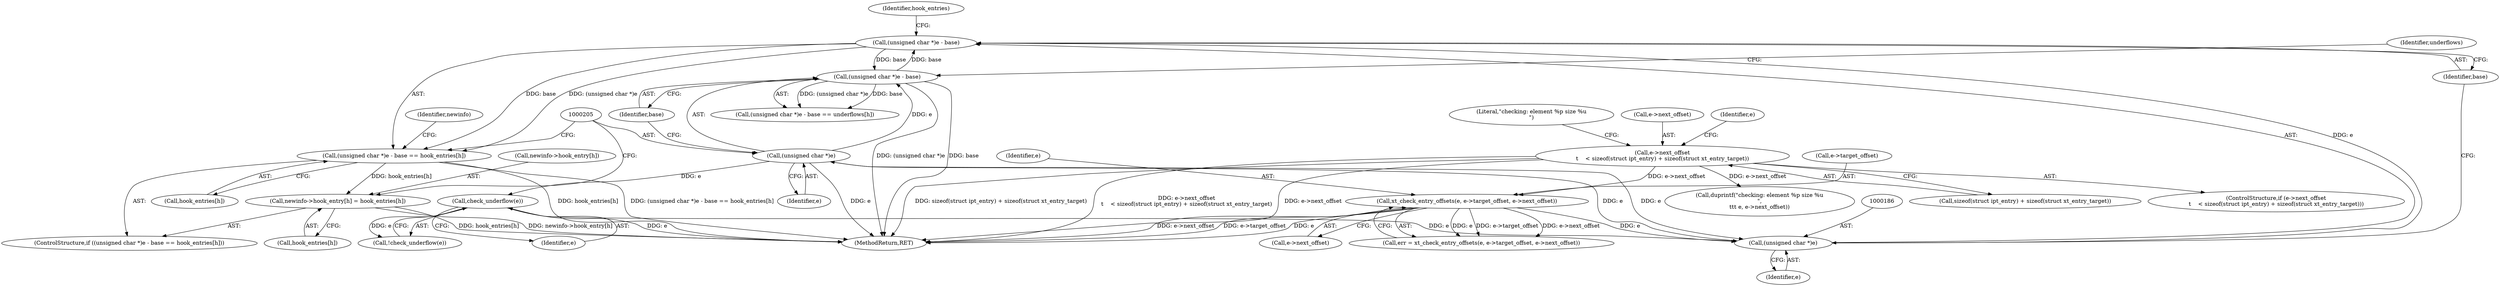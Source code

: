 digraph "1_linux_ce683e5f9d045e5d67d1312a42b359cb2ab2a13c_2@array" {
"1000192" [label="(Call,newinfo->hook_entry[h] = hook_entries[h])"];
"1000183" [label="(Call,(unsigned char *)e - base == hook_entries[h])"];
"1000184" [label="(Call,(unsigned char *)e - base)"];
"1000185" [label="(Call,(unsigned char *)e)"];
"1000204" [label="(Call,(unsigned char *)e)"];
"1000152" [label="(Call,xt_check_entry_offsets(e, e->target_offset, e->next_offset))"];
"1000121" [label="(Call,e->next_offset\n\t    < sizeof(struct ipt_entry) + sizeof(struct xt_entry_target))"];
"1000214" [label="(Call,check_underflow(e))"];
"1000203" [label="(Call,(unsigned char *)e - base)"];
"1000209" [label="(Identifier,underflows)"];
"1000204" [label="(Call,(unsigned char *)e)"];
"1000190" [label="(Identifier,hook_entries)"];
"1000192" [label="(Call,newinfo->hook_entry[h] = hook_entries[h])"];
"1000239" [label="(MethodReturn,RET)"];
"1000150" [label="(Call,err = xt_check_entry_offsets(e, e->target_offset, e->next_offset))"];
"1000184" [label="(Call,(unsigned char *)e - base)"];
"1000195" [label="(Identifier,newinfo)"];
"1000203" [label="(Call,(unsigned char *)e - base)"];
"1000152" [label="(Call,xt_check_entry_offsets(e, e->target_offset, e->next_offset))"];
"1000125" [label="(Call,sizeof(struct ipt_entry) + sizeof(struct xt_entry_target))"];
"1000182" [label="(ControlStructure,if ((unsigned char *)e - base == hook_entries[h]))"];
"1000198" [label="(Call,hook_entries[h])"];
"1000120" [label="(ControlStructure,if (e->next_offset\n\t    < sizeof(struct ipt_entry) + sizeof(struct xt_entry_target)))"];
"1000187" [label="(Identifier,e)"];
"1000145" [label="(Identifier,e)"];
"1000214" [label="(Call,check_underflow(e))"];
"1000157" [label="(Call,e->next_offset)"];
"1000183" [label="(Call,(unsigned char *)e - base == hook_entries[h])"];
"1000189" [label="(Call,hook_entries[h])"];
"1000213" [label="(Call,!check_underflow(e))"];
"1000121" [label="(Call,e->next_offset\n\t    < sizeof(struct ipt_entry) + sizeof(struct xt_entry_target))"];
"1000215" [label="(Identifier,e)"];
"1000206" [label="(Identifier,e)"];
"1000153" [label="(Identifier,e)"];
"1000132" [label="(Literal,\"checking: element %p size %u\n\")"];
"1000154" [label="(Call,e->target_offset)"];
"1000122" [label="(Call,e->next_offset)"];
"1000188" [label="(Identifier,base)"];
"1000193" [label="(Call,newinfo->hook_entry[h])"];
"1000131" [label="(Call,duprintf(\"checking: element %p size %u\n\",\n\t\t\t e, e->next_offset))"];
"1000202" [label="(Call,(unsigned char *)e - base == underflows[h])"];
"1000185" [label="(Call,(unsigned char *)e)"];
"1000207" [label="(Identifier,base)"];
"1000192" -> "1000182"  [label="AST: "];
"1000192" -> "1000198"  [label="CFG: "];
"1000193" -> "1000192"  [label="AST: "];
"1000198" -> "1000192"  [label="AST: "];
"1000205" -> "1000192"  [label="CFG: "];
"1000192" -> "1000239"  [label="DDG: newinfo->hook_entry[h]"];
"1000192" -> "1000239"  [label="DDG: hook_entries[h]"];
"1000183" -> "1000192"  [label="DDG: hook_entries[h]"];
"1000183" -> "1000182"  [label="AST: "];
"1000183" -> "1000189"  [label="CFG: "];
"1000184" -> "1000183"  [label="AST: "];
"1000189" -> "1000183"  [label="AST: "];
"1000195" -> "1000183"  [label="CFG: "];
"1000205" -> "1000183"  [label="CFG: "];
"1000183" -> "1000239"  [label="DDG: hook_entries[h]"];
"1000183" -> "1000239"  [label="DDG: (unsigned char *)e - base == hook_entries[h]"];
"1000184" -> "1000183"  [label="DDG: (unsigned char *)e"];
"1000184" -> "1000183"  [label="DDG: base"];
"1000184" -> "1000188"  [label="CFG: "];
"1000185" -> "1000184"  [label="AST: "];
"1000188" -> "1000184"  [label="AST: "];
"1000190" -> "1000184"  [label="CFG: "];
"1000185" -> "1000184"  [label="DDG: e"];
"1000203" -> "1000184"  [label="DDG: base"];
"1000184" -> "1000203"  [label="DDG: base"];
"1000185" -> "1000187"  [label="CFG: "];
"1000186" -> "1000185"  [label="AST: "];
"1000187" -> "1000185"  [label="AST: "];
"1000188" -> "1000185"  [label="CFG: "];
"1000204" -> "1000185"  [label="DDG: e"];
"1000152" -> "1000185"  [label="DDG: e"];
"1000214" -> "1000185"  [label="DDG: e"];
"1000185" -> "1000204"  [label="DDG: e"];
"1000204" -> "1000203"  [label="AST: "];
"1000204" -> "1000206"  [label="CFG: "];
"1000205" -> "1000204"  [label="AST: "];
"1000206" -> "1000204"  [label="AST: "];
"1000207" -> "1000204"  [label="CFG: "];
"1000204" -> "1000239"  [label="DDG: e"];
"1000204" -> "1000203"  [label="DDG: e"];
"1000204" -> "1000214"  [label="DDG: e"];
"1000152" -> "1000150"  [label="AST: "];
"1000152" -> "1000157"  [label="CFG: "];
"1000153" -> "1000152"  [label="AST: "];
"1000154" -> "1000152"  [label="AST: "];
"1000157" -> "1000152"  [label="AST: "];
"1000150" -> "1000152"  [label="CFG: "];
"1000152" -> "1000239"  [label="DDG: e->next_offset"];
"1000152" -> "1000239"  [label="DDG: e->target_offset"];
"1000152" -> "1000239"  [label="DDG: e"];
"1000152" -> "1000150"  [label="DDG: e"];
"1000152" -> "1000150"  [label="DDG: e->target_offset"];
"1000152" -> "1000150"  [label="DDG: e->next_offset"];
"1000121" -> "1000152"  [label="DDG: e->next_offset"];
"1000121" -> "1000120"  [label="AST: "];
"1000121" -> "1000125"  [label="CFG: "];
"1000122" -> "1000121"  [label="AST: "];
"1000125" -> "1000121"  [label="AST: "];
"1000132" -> "1000121"  [label="CFG: "];
"1000145" -> "1000121"  [label="CFG: "];
"1000121" -> "1000239"  [label="DDG: sizeof(struct ipt_entry) + sizeof(struct xt_entry_target)"];
"1000121" -> "1000239"  [label="DDG: e->next_offset\n\t    < sizeof(struct ipt_entry) + sizeof(struct xt_entry_target)"];
"1000121" -> "1000239"  [label="DDG: e->next_offset"];
"1000121" -> "1000131"  [label="DDG: e->next_offset"];
"1000214" -> "1000213"  [label="AST: "];
"1000214" -> "1000215"  [label="CFG: "];
"1000215" -> "1000214"  [label="AST: "];
"1000213" -> "1000214"  [label="CFG: "];
"1000214" -> "1000239"  [label="DDG: e"];
"1000214" -> "1000213"  [label="DDG: e"];
"1000203" -> "1000202"  [label="AST: "];
"1000203" -> "1000207"  [label="CFG: "];
"1000207" -> "1000203"  [label="AST: "];
"1000209" -> "1000203"  [label="CFG: "];
"1000203" -> "1000239"  [label="DDG: base"];
"1000203" -> "1000239"  [label="DDG: (unsigned char *)e"];
"1000203" -> "1000202"  [label="DDG: (unsigned char *)e"];
"1000203" -> "1000202"  [label="DDG: base"];
}
